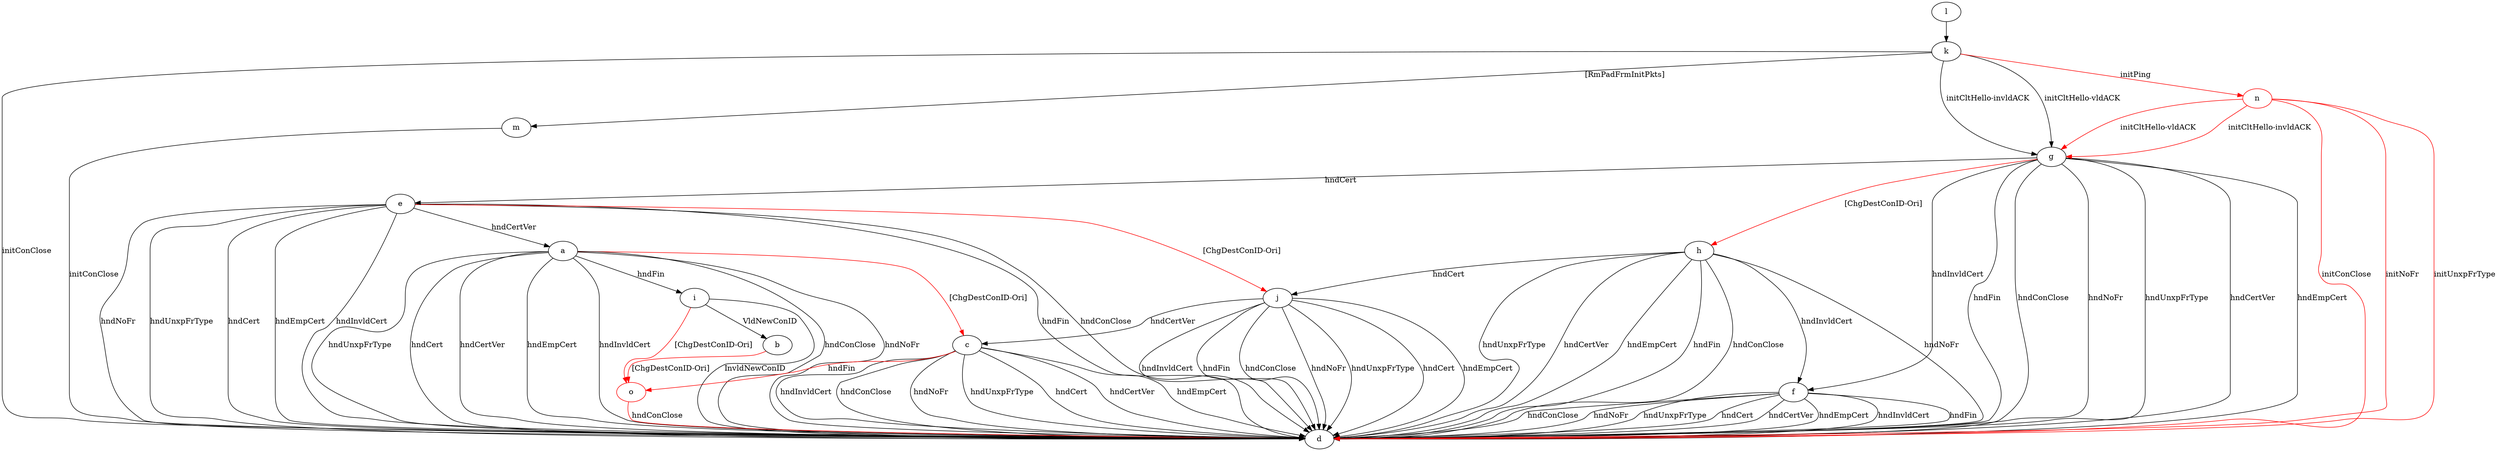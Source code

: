 digraph "" {
	a -> c	[key=0,
		color=red,
		label="[ChgDestConID-Ori] "];
	a -> d	[key=0,
		label="hndConClose "];
	a -> d	[key=1,
		label="hndNoFr "];
	a -> d	[key=2,
		label="hndUnxpFrType "];
	a -> d	[key=3,
		label="hndCert "];
	a -> d	[key=4,
		label="hndCertVer "];
	a -> d	[key=5,
		label="hndEmpCert "];
	a -> d	[key=6,
		label="hndInvldCert "];
	a -> i	[key=0,
		label="hndFin "];
	o	[color=red];
	b -> o	[key=0,
		color=red,
		label="[ChgDestConID-Ori] "];
	c -> d	[key=0,
		label="hndConClose "];
	c -> d	[key=1,
		label="hndNoFr "];
	c -> d	[key=2,
		label="hndUnxpFrType "];
	c -> d	[key=3,
		label="hndCert "];
	c -> d	[key=4,
		label="hndCertVer "];
	c -> d	[key=5,
		label="hndEmpCert "];
	c -> d	[key=6,
		label="hndInvldCert "];
	c -> o	[key=0,
		color=red,
		label="hndFin "];
	e -> a	[key=0,
		label="hndCertVer "];
	e -> d	[key=0,
		label="hndFin "];
	e -> d	[key=1,
		label="hndConClose "];
	e -> d	[key=2,
		label="hndNoFr "];
	e -> d	[key=3,
		label="hndUnxpFrType "];
	e -> d	[key=4,
		label="hndCert "];
	e -> d	[key=5,
		label="hndEmpCert "];
	e -> d	[key=6,
		label="hndInvldCert "];
	e -> j	[key=0,
		color=red,
		label="[ChgDestConID-Ori] "];
	f -> d	[key=0,
		label="hndFin "];
	f -> d	[key=1,
		label="hndConClose "];
	f -> d	[key=2,
		label="hndNoFr "];
	f -> d	[key=3,
		label="hndUnxpFrType "];
	f -> d	[key=4,
		label="hndCert "];
	f -> d	[key=5,
		label="hndCertVer "];
	f -> d	[key=6,
		label="hndEmpCert "];
	f -> d	[key=7,
		label="hndInvldCert "];
	g -> d	[key=0,
		label="hndFin "];
	g -> d	[key=1,
		label="hndConClose "];
	g -> d	[key=2,
		label="hndNoFr "];
	g -> d	[key=3,
		label="hndUnxpFrType "];
	g -> d	[key=4,
		label="hndCertVer "];
	g -> d	[key=5,
		label="hndEmpCert "];
	g -> e	[key=0,
		label="hndCert "];
	g -> f	[key=0,
		label="hndInvldCert "];
	g -> h	[key=0,
		color=red,
		label="[ChgDestConID-Ori] "];
	h -> d	[key=0,
		label="hndFin "];
	h -> d	[key=1,
		label="hndConClose "];
	h -> d	[key=2,
		label="hndNoFr "];
	h -> d	[key=3,
		label="hndUnxpFrType "];
	h -> d	[key=4,
		label="hndCertVer "];
	h -> d	[key=5,
		label="hndEmpCert "];
	h -> f	[key=0,
		label="hndInvldCert "];
	h -> j	[key=0,
		label="hndCert "];
	i -> b	[key=0,
		label="VldNewConID "];
	i -> d	[key=0,
		label="InvldNewConID "];
	i -> o	[key=0,
		color=red,
		label="[ChgDestConID-Ori] "];
	j -> c	[key=0,
		label="hndCertVer "];
	j -> d	[key=0,
		label="hndFin "];
	j -> d	[key=1,
		label="hndConClose "];
	j -> d	[key=2,
		label="hndNoFr "];
	j -> d	[key=3,
		label="hndUnxpFrType "];
	j -> d	[key=4,
		label="hndCert "];
	j -> d	[key=5,
		label="hndEmpCert "];
	j -> d	[key=6,
		label="hndInvldCert "];
	k -> d	[key=0,
		label="initConClose "];
	k -> g	[key=0,
		label="initCltHello-vldACK "];
	k -> g	[key=1,
		label="initCltHello-invldACK "];
	k -> m	[key=0,
		label="[RmPadFrmInitPkts] "];
	n	[color=red];
	k -> n	[key=0,
		color=red,
		label="initPing "];
	l -> k	[key=0];
	m -> d	[key=0,
		label="initConClose "];
	n -> d	[key=0,
		color=red,
		label="initConClose "];
	n -> d	[key=1,
		color=red,
		label="initNoFr "];
	n -> d	[key=2,
		color=red,
		label="initUnxpFrType "];
	n -> g	[key=0,
		color=red,
		label="initCltHello-vldACK "];
	n -> g	[key=1,
		color=red,
		label="initCltHello-invldACK "];
	o -> d	[key=0,
		color=red,
		label="hndConClose "];
}
